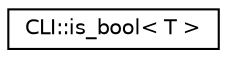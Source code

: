 digraph "Graphical Class Hierarchy"
{
  edge [fontname="Helvetica",fontsize="10",labelfontname="Helvetica",labelfontsize="10"];
  node [fontname="Helvetica",fontsize="10",shape=record];
  rankdir="LR";
  Node0 [label="CLI::is_bool\< T \>",height=0.2,width=0.4,color="black", fillcolor="white", style="filled",URL="$struct_c_l_i_1_1is__bool.html"];
}
